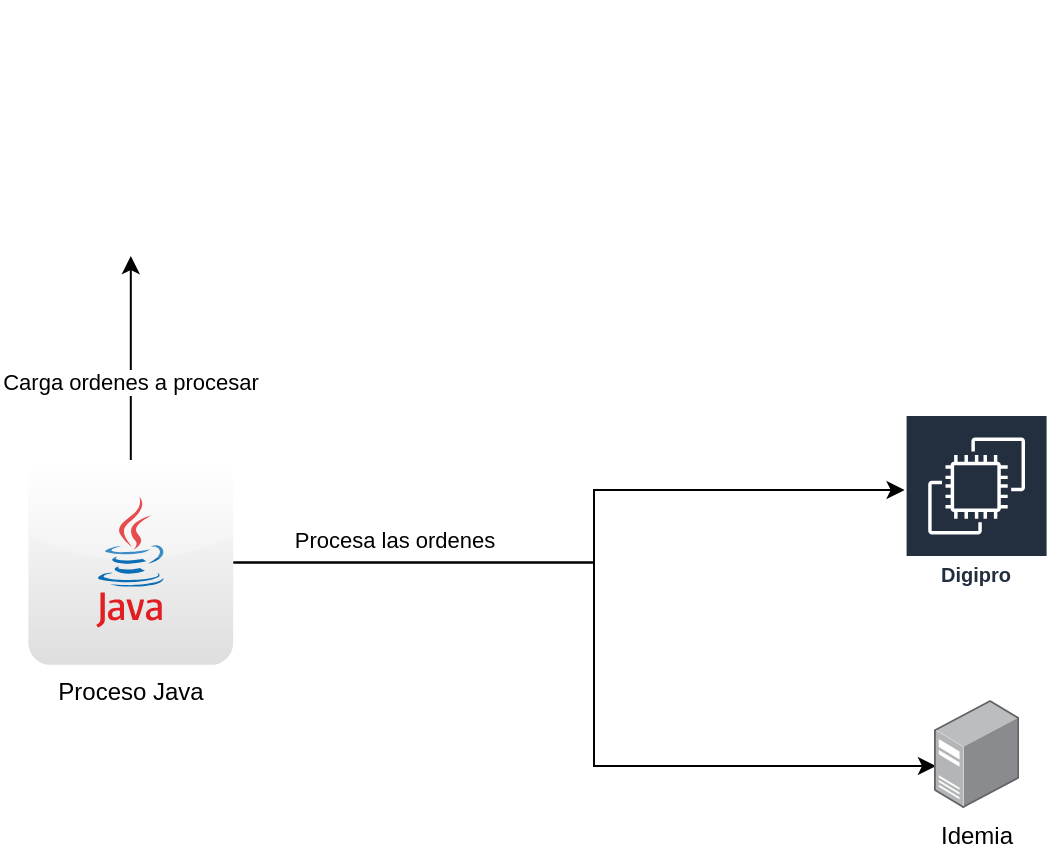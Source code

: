 <mxfile version="21.3.4" type="github">
  <diagram name="Página-1" id="62OaGt7q215yIqIjJ_NK">
    <mxGraphModel dx="875" dy="483" grid="1" gridSize="10" guides="1" tooltips="1" connect="1" arrows="1" fold="1" page="1" pageScale="1" pageWidth="1654" pageHeight="1169" math="0" shadow="0">
      <root>
        <mxCell id="0" />
        <mxCell id="1" parent="0" />
        <mxCell id="NTIg3FrKbZ51pXhcyOev-5" value="" style="edgeStyle=orthogonalEdgeStyle;rounded=0;orthogonalLoop=1;jettySize=auto;html=1;" edge="1" parent="1" source="NTIg3FrKbZ51pXhcyOev-2" target="NTIg3FrKbZ51pXhcyOev-4">
          <mxGeometry relative="1" as="geometry" />
        </mxCell>
        <mxCell id="NTIg3FrKbZ51pXhcyOev-6" value="Carga ordenes a procesar" style="edgeLabel;html=1;align=center;verticalAlign=middle;resizable=0;points=[];" vertex="1" connectable="0" parent="NTIg3FrKbZ51pXhcyOev-5">
          <mxGeometry x="-0.232" y="1" relative="1" as="geometry">
            <mxPoint as="offset" />
          </mxGeometry>
        </mxCell>
        <mxCell id="NTIg3FrKbZ51pXhcyOev-9" style="edgeStyle=orthogonalEdgeStyle;rounded=0;orthogonalLoop=1;jettySize=auto;html=1;" edge="1" parent="1" source="NTIg3FrKbZ51pXhcyOev-2" target="NTIg3FrKbZ51pXhcyOev-8">
          <mxGeometry relative="1" as="geometry">
            <Array as="points">
              <mxPoint x="470" y="341" />
              <mxPoint x="470" y="305" />
            </Array>
          </mxGeometry>
        </mxCell>
        <mxCell id="NTIg3FrKbZ51pXhcyOev-10" style="edgeStyle=orthogonalEdgeStyle;rounded=0;orthogonalLoop=1;jettySize=auto;html=1;entryX=0.023;entryY=0.611;entryDx=0;entryDy=0;entryPerimeter=0;" edge="1" parent="1" source="NTIg3FrKbZ51pXhcyOev-2" target="NTIg3FrKbZ51pXhcyOev-7">
          <mxGeometry relative="1" as="geometry">
            <Array as="points">
              <mxPoint x="470" y="341" />
              <mxPoint x="470" y="443" />
            </Array>
          </mxGeometry>
        </mxCell>
        <mxCell id="NTIg3FrKbZ51pXhcyOev-11" value="Procesa las ordenes" style="edgeLabel;html=1;align=center;verticalAlign=middle;resizable=0;points=[];" vertex="1" connectable="0" parent="NTIg3FrKbZ51pXhcyOev-10">
          <mxGeometry x="-0.728" relative="1" as="geometry">
            <mxPoint x="19" y="-11" as="offset" />
          </mxGeometry>
        </mxCell>
        <mxCell id="NTIg3FrKbZ51pXhcyOev-2" value="Proceso Java" style="dashed=0;outlineConnect=0;html=1;align=center;labelPosition=center;verticalLabelPosition=bottom;verticalAlign=top;shape=mxgraph.webicons.java;gradientColor=#DFDEDE" vertex="1" parent="1">
          <mxGeometry x="187.2" y="290" width="102.4" height="102.4" as="geometry" />
        </mxCell>
        <mxCell id="NTIg3FrKbZ51pXhcyOev-4" value="" style="shape=image;html=1;verticalAlign=top;verticalLabelPosition=bottom;labelBackgroundColor=#ffffff;imageAspect=0;aspect=fixed;image=https://cdn3.iconfinder.com/data/icons/document-icons-2/30/647702-excel-128.png" vertex="1" parent="1">
          <mxGeometry x="174.4" y="60" width="128" height="128" as="geometry" />
        </mxCell>
        <mxCell id="NTIg3FrKbZ51pXhcyOev-7" value="Idemia" style="image;points=[];aspect=fixed;html=1;align=center;shadow=0;dashed=0;image=img/lib/allied_telesis/computer_and_terminals/Server_Desktop.svg;" vertex="1" parent="1">
          <mxGeometry x="640" y="410" width="42.6" height="54" as="geometry" />
        </mxCell>
        <mxCell id="NTIg3FrKbZ51pXhcyOev-8" value="Digipro" style="sketch=0;outlineConnect=0;fontColor=#232F3E;gradientColor=none;strokeColor=#ffffff;fillColor=#232F3E;dashed=0;verticalLabelPosition=middle;verticalAlign=bottom;align=center;html=1;whiteSpace=wrap;fontSize=10;fontStyle=1;spacing=3;shape=mxgraph.aws4.productIcon;prIcon=mxgraph.aws4.ec2;" vertex="1" parent="1">
          <mxGeometry x="625.3" y="267" width="72" height="90" as="geometry" />
        </mxCell>
      </root>
    </mxGraphModel>
  </diagram>
</mxfile>
